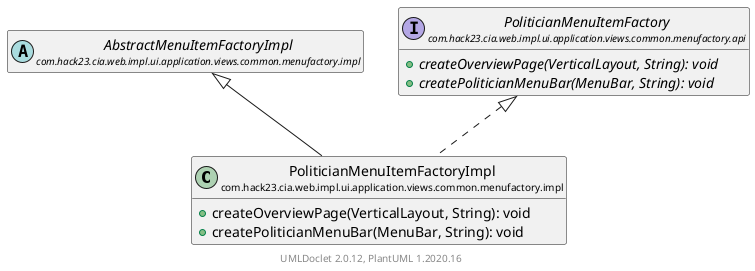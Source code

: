 @startuml
    set namespaceSeparator none
    hide empty fields
    hide empty methods

    class "<size:14>PoliticianMenuItemFactoryImpl\n<size:10>com.hack23.cia.web.impl.ui.application.views.common.menufactory.impl" as com.hack23.cia.web.impl.ui.application.views.common.menufactory.impl.PoliticianMenuItemFactoryImpl [[PoliticianMenuItemFactoryImpl.html]] {
        +createOverviewPage(VerticalLayout, String): void
        +createPoliticianMenuBar(MenuBar, String): void
    }

    abstract class "<size:14>AbstractMenuItemFactoryImpl\n<size:10>com.hack23.cia.web.impl.ui.application.views.common.menufactory.impl" as com.hack23.cia.web.impl.ui.application.views.common.menufactory.impl.AbstractMenuItemFactoryImpl [[AbstractMenuItemFactoryImpl.html]]
    interface "<size:14>PoliticianMenuItemFactory\n<size:10>com.hack23.cia.web.impl.ui.application.views.common.menufactory.api" as com.hack23.cia.web.impl.ui.application.views.common.menufactory.api.PoliticianMenuItemFactory [[../api/PoliticianMenuItemFactory.html]] {
        {abstract} +createOverviewPage(VerticalLayout, String): void
        {abstract} +createPoliticianMenuBar(MenuBar, String): void
    }

    com.hack23.cia.web.impl.ui.application.views.common.menufactory.impl.AbstractMenuItemFactoryImpl <|-- com.hack23.cia.web.impl.ui.application.views.common.menufactory.impl.PoliticianMenuItemFactoryImpl
    com.hack23.cia.web.impl.ui.application.views.common.menufactory.api.PoliticianMenuItemFactory <|.. com.hack23.cia.web.impl.ui.application.views.common.menufactory.impl.PoliticianMenuItemFactoryImpl

    center footer UMLDoclet 2.0.12, PlantUML 1.2020.16
@enduml
